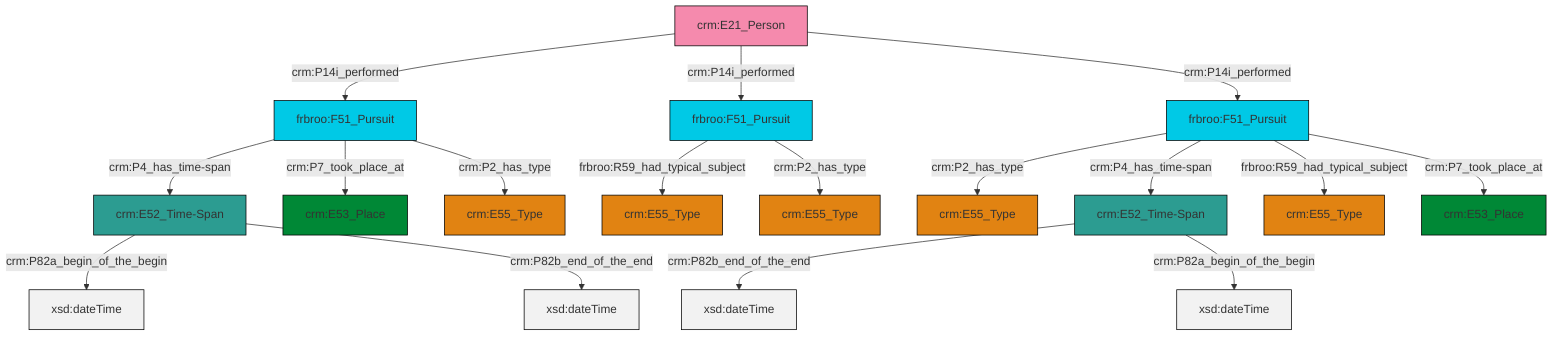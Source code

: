 graph TD
classDef Literal fill:#f2f2f2,stroke:#000000;
classDef CRM_Entity fill:#FFFFFF,stroke:#000000;
classDef Temporal_Entity fill:#00C9E6, stroke:#000000;
classDef Type fill:#E18312, stroke:#000000;
classDef Time-Span fill:#2C9C91, stroke:#000000;
classDef Appellation fill:#FFEB7F, stroke:#000000;
classDef Place fill:#008836, stroke:#000000;
classDef Persistent_Item fill:#B266B2, stroke:#000000;
classDef Conceptual_Object fill:#FFD700, stroke:#000000;
classDef Physical_Thing fill:#D2B48C, stroke:#000000;
classDef Actor fill:#f58aad, stroke:#000000;
classDef PC_Classes fill:#4ce600, stroke:#000000;
classDef Multi fill:#cccccc,stroke:#000000;

0["frbroo:F51_Pursuit"]:::Temporal_Entity -->|crm:P4_has_time-span| 1["crm:E52_Time-Span"]:::Time-Span
7["frbroo:F51_Pursuit"]:::Temporal_Entity -->|crm:P2_has_type| 8["crm:E55_Type"]:::Type
0["frbroo:F51_Pursuit"]:::Temporal_Entity -->|crm:P7_took_place_at| 4["crm:E53_Place"]:::Place
11["crm:E52_Time-Span"]:::Time-Span -->|crm:P82b_end_of_the_end| 12[xsd:dateTime]:::Literal
2["crm:E21_Person"]:::Actor -->|crm:P14i_performed| 0["frbroo:F51_Pursuit"]:::Temporal_Entity
7["frbroo:F51_Pursuit"]:::Temporal_Entity -->|crm:P4_has_time-span| 11["crm:E52_Time-Span"]:::Time-Span
1["crm:E52_Time-Span"]:::Time-Span -->|crm:P82a_begin_of_the_begin| 13[xsd:dateTime]:::Literal
7["frbroo:F51_Pursuit"]:::Temporal_Entity -->|frbroo:R59_had_typical_subject| 9["crm:E55_Type"]:::Type
2["crm:E21_Person"]:::Actor -->|crm:P14i_performed| 24["frbroo:F51_Pursuit"]:::Temporal_Entity
11["crm:E52_Time-Span"]:::Time-Span -->|crm:P82a_begin_of_the_begin| 25[xsd:dateTime]:::Literal
1["crm:E52_Time-Span"]:::Time-Span -->|crm:P82b_end_of_the_end| 26[xsd:dateTime]:::Literal
7["frbroo:F51_Pursuit"]:::Temporal_Entity -->|crm:P7_took_place_at| 20["crm:E53_Place"]:::Place
24["frbroo:F51_Pursuit"]:::Temporal_Entity -->|frbroo:R59_had_typical_subject| 22["crm:E55_Type"]:::Type
24["frbroo:F51_Pursuit"]:::Temporal_Entity -->|crm:P2_has_type| 18["crm:E55_Type"]:::Type
2["crm:E21_Person"]:::Actor -->|crm:P14i_performed| 7["frbroo:F51_Pursuit"]:::Temporal_Entity
0["frbroo:F51_Pursuit"]:::Temporal_Entity -->|crm:P2_has_type| 14["crm:E55_Type"]:::Type
